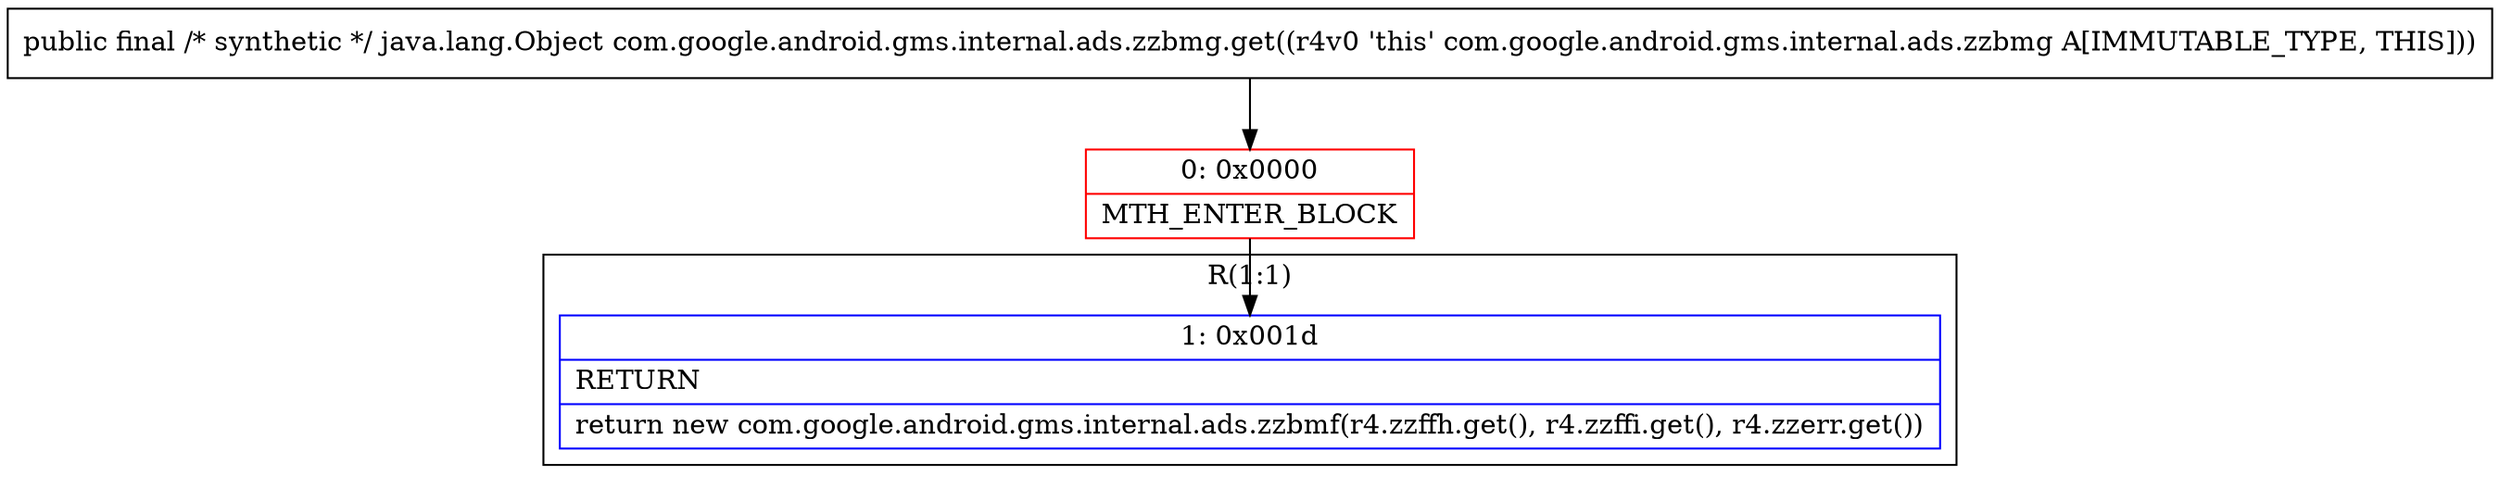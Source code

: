 digraph "CFG forcom.google.android.gms.internal.ads.zzbmg.get()Ljava\/lang\/Object;" {
subgraph cluster_Region_347933591 {
label = "R(1:1)";
node [shape=record,color=blue];
Node_1 [shape=record,label="{1\:\ 0x001d|RETURN\l|return new com.google.android.gms.internal.ads.zzbmf(r4.zzffh.get(), r4.zzffi.get(), r4.zzerr.get())\l}"];
}
Node_0 [shape=record,color=red,label="{0\:\ 0x0000|MTH_ENTER_BLOCK\l}"];
MethodNode[shape=record,label="{public final \/* synthetic *\/ java.lang.Object com.google.android.gms.internal.ads.zzbmg.get((r4v0 'this' com.google.android.gms.internal.ads.zzbmg A[IMMUTABLE_TYPE, THIS])) }"];
MethodNode -> Node_0;
Node_0 -> Node_1;
}

